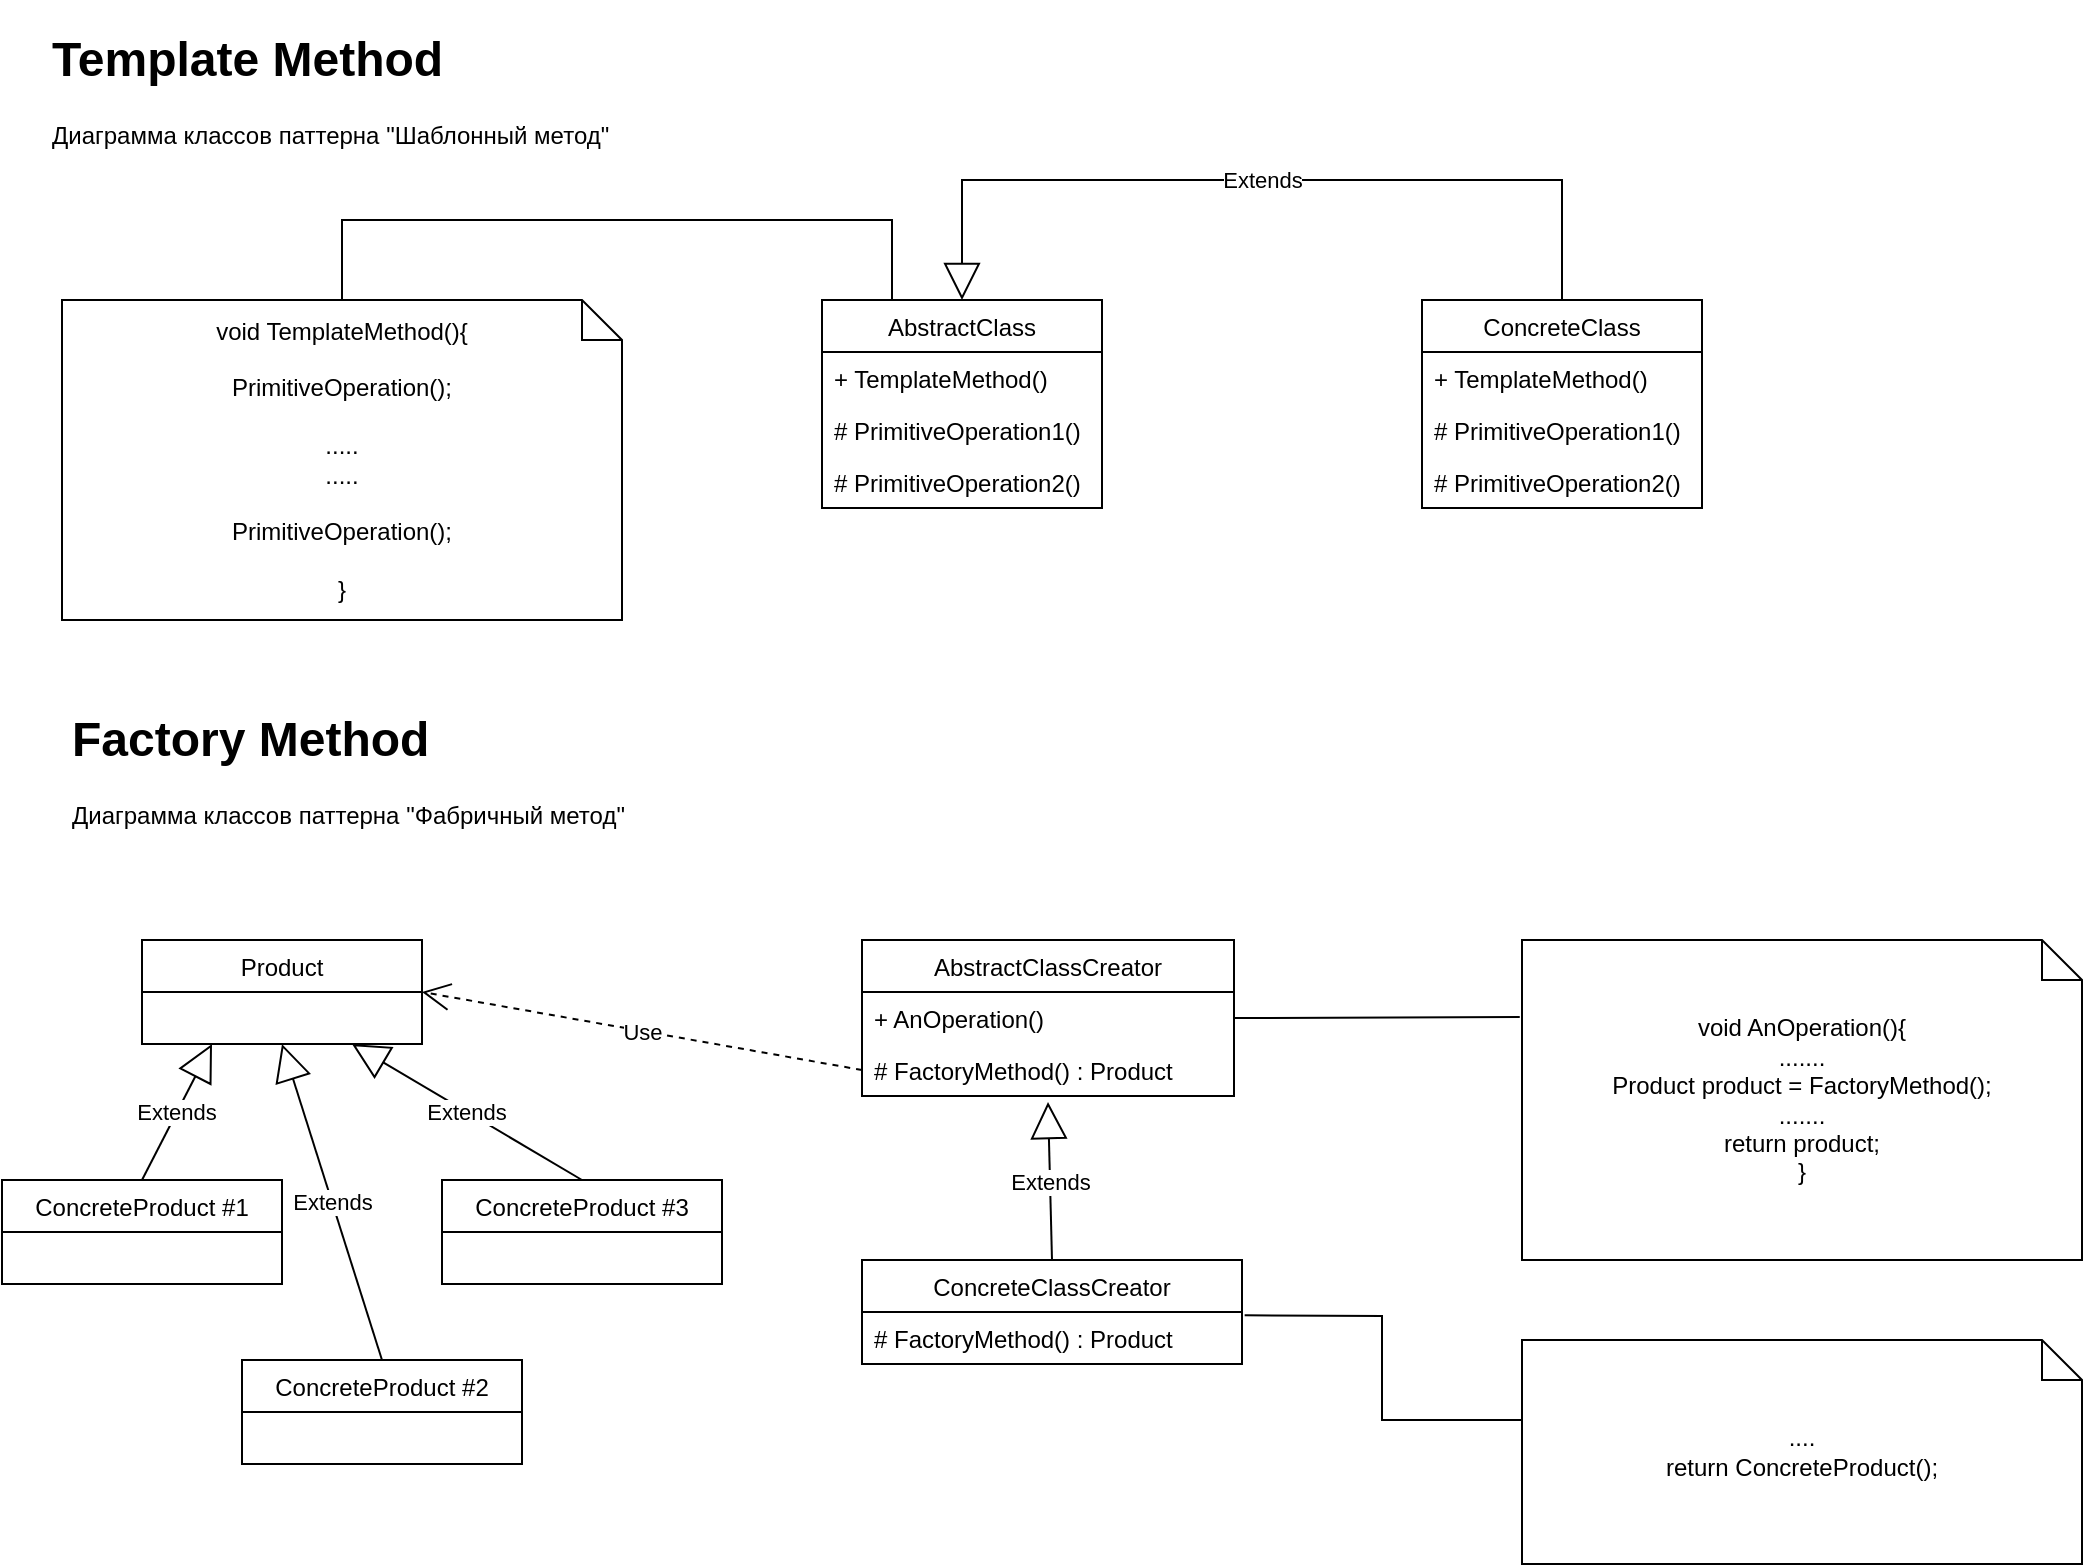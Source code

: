 <mxfile version="22.0.6" type="device">
  <diagram id="3BfWdyxs2ekjaREb4EZb" name="Страница 1">
    <mxGraphModel dx="1002" dy="567" grid="1" gridSize="10" guides="1" tooltips="1" connect="1" arrows="1" fold="1" page="1" pageScale="1" pageWidth="1169" pageHeight="827" math="0" shadow="0">
      <root>
        <mxCell id="0" />
        <mxCell id="1" parent="0" />
        <mxCell id="y2BS_3oHQd-WPR089kLP-1" value="&lt;h1&gt;Template Method&lt;/h1&gt;&lt;p&gt;Диаграмма классов паттерна &quot;Шаблонный метод&quot;&lt;/p&gt;" style="text;html=1;strokeColor=none;fillColor=none;spacing=5;spacingTop=-20;whiteSpace=wrap;overflow=hidden;rounded=0;" parent="1" vertex="1">
          <mxGeometry x="30" y="20" width="290" height="70" as="geometry" />
        </mxCell>
        <mxCell id="y2BS_3oHQd-WPR089kLP-6" value="AbstractClass" style="swimlane;fontStyle=0;childLayout=stackLayout;horizontal=1;startSize=26;fillColor=none;horizontalStack=0;resizeParent=1;resizeParentMax=0;resizeLast=0;collapsible=1;marginBottom=0;" parent="1" vertex="1">
          <mxGeometry x="420" y="160" width="140" height="104" as="geometry" />
        </mxCell>
        <mxCell id="y2BS_3oHQd-WPR089kLP-7" value="+ TemplateMethod()" style="text;strokeColor=none;fillColor=none;align=left;verticalAlign=top;spacingLeft=4;spacingRight=4;overflow=hidden;rotatable=0;points=[[0,0.5],[1,0.5]];portConstraint=eastwest;" parent="y2BS_3oHQd-WPR089kLP-6" vertex="1">
          <mxGeometry y="26" width="140" height="26" as="geometry" />
        </mxCell>
        <mxCell id="y2BS_3oHQd-WPR089kLP-8" value="# PrimitiveOperation1()" style="text;strokeColor=none;fillColor=none;align=left;verticalAlign=top;spacingLeft=4;spacingRight=4;overflow=hidden;rotatable=0;points=[[0,0.5],[1,0.5]];portConstraint=eastwest;" parent="y2BS_3oHQd-WPR089kLP-6" vertex="1">
          <mxGeometry y="52" width="140" height="26" as="geometry" />
        </mxCell>
        <mxCell id="y2BS_3oHQd-WPR089kLP-9" value="# PrimitiveOperation2()" style="text;strokeColor=none;fillColor=none;align=left;verticalAlign=top;spacingLeft=4;spacingRight=4;overflow=hidden;rotatable=0;points=[[0,0.5],[1,0.5]];portConstraint=eastwest;" parent="y2BS_3oHQd-WPR089kLP-6" vertex="1">
          <mxGeometry y="78" width="140" height="26" as="geometry" />
        </mxCell>
        <mxCell id="y2BS_3oHQd-WPR089kLP-10" value="ConcreteClass" style="swimlane;fontStyle=0;childLayout=stackLayout;horizontal=1;startSize=26;fillColor=none;horizontalStack=0;resizeParent=1;resizeParentMax=0;resizeLast=0;collapsible=1;marginBottom=0;" parent="1" vertex="1">
          <mxGeometry x="720" y="160" width="140" height="104" as="geometry" />
        </mxCell>
        <mxCell id="y2BS_3oHQd-WPR089kLP-11" value="+ TemplateMethod()" style="text;strokeColor=none;fillColor=none;align=left;verticalAlign=top;spacingLeft=4;spacingRight=4;overflow=hidden;rotatable=0;points=[[0,0.5],[1,0.5]];portConstraint=eastwest;" parent="y2BS_3oHQd-WPR089kLP-10" vertex="1">
          <mxGeometry y="26" width="140" height="26" as="geometry" />
        </mxCell>
        <mxCell id="y2BS_3oHQd-WPR089kLP-12" value="# PrimitiveOperation1()" style="text;strokeColor=none;fillColor=none;align=left;verticalAlign=top;spacingLeft=4;spacingRight=4;overflow=hidden;rotatable=0;points=[[0,0.5],[1,0.5]];portConstraint=eastwest;" parent="y2BS_3oHQd-WPR089kLP-10" vertex="1">
          <mxGeometry y="52" width="140" height="26" as="geometry" />
        </mxCell>
        <mxCell id="y2BS_3oHQd-WPR089kLP-13" value="# PrimitiveOperation2()" style="text;strokeColor=none;fillColor=none;align=left;verticalAlign=top;spacingLeft=4;spacingRight=4;overflow=hidden;rotatable=0;points=[[0,0.5],[1,0.5]];portConstraint=eastwest;" parent="y2BS_3oHQd-WPR089kLP-10" vertex="1">
          <mxGeometry y="78" width="140" height="26" as="geometry" />
        </mxCell>
        <mxCell id="y2BS_3oHQd-WPR089kLP-14" value="Extends" style="endArrow=block;endSize=16;endFill=0;html=1;rounded=0;exitX=0.5;exitY=0;exitDx=0;exitDy=0;entryX=0.5;entryY=0;entryDx=0;entryDy=0;" parent="1" source="y2BS_3oHQd-WPR089kLP-10" target="y2BS_3oHQd-WPR089kLP-6" edge="1">
          <mxGeometry width="160" relative="1" as="geometry">
            <mxPoint x="610" y="100" as="sourcePoint" />
            <mxPoint x="570" y="40" as="targetPoint" />
            <Array as="points">
              <mxPoint x="790" y="100" />
              <mxPoint x="490" y="100" />
            </Array>
          </mxGeometry>
        </mxCell>
        <mxCell id="y2BS_3oHQd-WPR089kLP-15" value="void TemplateMethod(){&lt;br&gt;&lt;br&gt;PrimitiveOperation();&lt;br&gt;&lt;br&gt;.....&lt;br&gt;.....&lt;br&gt;&lt;br&gt;PrimitiveOperation();&lt;br&gt;&lt;br&gt;}" style="shape=note;size=20;whiteSpace=wrap;html=1;" parent="1" vertex="1">
          <mxGeometry x="40" y="160" width="280" height="160" as="geometry" />
        </mxCell>
        <mxCell id="y2BS_3oHQd-WPR089kLP-17" value="" style="endArrow=none;html=1;rounded=0;exitX=0.5;exitY=0;exitDx=0;exitDy=0;exitPerimeter=0;entryX=0.25;entryY=0;entryDx=0;entryDy=0;" parent="1" source="y2BS_3oHQd-WPR089kLP-15" target="y2BS_3oHQd-WPR089kLP-6" edge="1">
          <mxGeometry relative="1" as="geometry">
            <mxPoint x="250" y="330" as="sourcePoint" />
            <mxPoint x="410" y="330" as="targetPoint" />
            <Array as="points">
              <mxPoint x="180" y="120" />
              <mxPoint x="455" y="120" />
            </Array>
          </mxGeometry>
        </mxCell>
        <mxCell id="y2BS_3oHQd-WPR089kLP-18" value="&lt;h1&gt;Factory Method&lt;/h1&gt;&lt;p&gt;Диаграмма классов паттерна &quot;Фабричный метод&quot;&lt;/p&gt;" style="text;html=1;strokeColor=none;fillColor=none;spacing=5;spacingTop=-20;whiteSpace=wrap;overflow=hidden;rounded=0;" parent="1" vertex="1">
          <mxGeometry x="40" y="360" width="290" height="70" as="geometry" />
        </mxCell>
        <mxCell id="y2BS_3oHQd-WPR089kLP-19" value="AbstractClassCreator" style="swimlane;fontStyle=0;childLayout=stackLayout;horizontal=1;startSize=26;fillColor=none;horizontalStack=0;resizeParent=1;resizeParentMax=0;resizeLast=0;collapsible=1;marginBottom=0;" parent="1" vertex="1">
          <mxGeometry x="440" y="480" width="186" height="78" as="geometry" />
        </mxCell>
        <mxCell id="y2BS_3oHQd-WPR089kLP-20" value="+ AnOperation()" style="text;strokeColor=none;fillColor=none;align=left;verticalAlign=top;spacingLeft=4;spacingRight=4;overflow=hidden;rotatable=0;points=[[0,0.5],[1,0.5]];portConstraint=eastwest;" parent="y2BS_3oHQd-WPR089kLP-19" vertex="1">
          <mxGeometry y="26" width="186" height="26" as="geometry" />
        </mxCell>
        <mxCell id="y2BS_3oHQd-WPR089kLP-22" value="# FactoryMethod() : Product" style="text;strokeColor=none;fillColor=none;align=left;verticalAlign=top;spacingLeft=4;spacingRight=4;overflow=hidden;rotatable=0;points=[[0,0.5],[1,0.5]];portConstraint=eastwest;" parent="y2BS_3oHQd-WPR089kLP-19" vertex="1">
          <mxGeometry y="52" width="186" height="26" as="geometry" />
        </mxCell>
        <mxCell id="y2BS_3oHQd-WPR089kLP-23" value="Product" style="swimlane;fontStyle=0;childLayout=stackLayout;horizontal=1;startSize=26;fillColor=none;horizontalStack=0;resizeParent=1;resizeParentMax=0;resizeLast=0;collapsible=1;marginBottom=0;" parent="1" vertex="1">
          <mxGeometry x="80" y="480" width="140" height="52" as="geometry" />
        </mxCell>
        <mxCell id="y2BS_3oHQd-WPR089kLP-27" value="ConcreteProduct #1" style="swimlane;fontStyle=0;childLayout=stackLayout;horizontal=1;startSize=26;fillColor=none;horizontalStack=0;resizeParent=1;resizeParentMax=0;resizeLast=0;collapsible=1;marginBottom=0;" parent="1" vertex="1">
          <mxGeometry x="10" y="600" width="140" height="52" as="geometry" />
        </mxCell>
        <mxCell id="y2BS_3oHQd-WPR089kLP-28" value="ConcreteProduct #2" style="swimlane;fontStyle=0;childLayout=stackLayout;horizontal=1;startSize=26;fillColor=none;horizontalStack=0;resizeParent=1;resizeParentMax=0;resizeLast=0;collapsible=1;marginBottom=0;" parent="1" vertex="1">
          <mxGeometry x="130" y="690" width="140" height="52" as="geometry" />
        </mxCell>
        <mxCell id="y2BS_3oHQd-WPR089kLP-29" value="ConcreteProduct #3" style="swimlane;fontStyle=0;childLayout=stackLayout;horizontal=1;startSize=26;fillColor=none;horizontalStack=0;resizeParent=1;resizeParentMax=0;resizeLast=0;collapsible=1;marginBottom=0;" parent="1" vertex="1">
          <mxGeometry x="230" y="600" width="140" height="52" as="geometry" />
        </mxCell>
        <mxCell id="y2BS_3oHQd-WPR089kLP-30" value="Extends" style="endArrow=block;endSize=16;endFill=0;html=1;rounded=0;exitX=0.5;exitY=0;exitDx=0;exitDy=0;entryX=0.25;entryY=1;entryDx=0;entryDy=0;" parent="1" source="y2BS_3oHQd-WPR089kLP-27" target="y2BS_3oHQd-WPR089kLP-23" edge="1">
          <mxGeometry width="160" relative="1" as="geometry">
            <mxPoint x="830" y="420" as="sourcePoint" />
            <mxPoint x="990" y="420" as="targetPoint" />
          </mxGeometry>
        </mxCell>
        <mxCell id="y2BS_3oHQd-WPR089kLP-31" value="Extends" style="endArrow=block;endSize=16;endFill=0;html=1;rounded=0;exitX=0.5;exitY=0;exitDx=0;exitDy=0;entryX=0.5;entryY=1;entryDx=0;entryDy=0;" parent="1" source="y2BS_3oHQd-WPR089kLP-28" target="y2BS_3oHQd-WPR089kLP-23" edge="1">
          <mxGeometry width="160" relative="1" as="geometry">
            <mxPoint x="840.0" y="479.17" as="sourcePoint" />
            <mxPoint x="1000" y="479.17" as="targetPoint" />
          </mxGeometry>
        </mxCell>
        <mxCell id="y2BS_3oHQd-WPR089kLP-32" value="Extends" style="endArrow=block;endSize=16;endFill=0;html=1;rounded=0;exitX=0.5;exitY=0;exitDx=0;exitDy=0;entryX=0.75;entryY=1;entryDx=0;entryDy=0;" parent="1" source="y2BS_3oHQd-WPR089kLP-29" target="y2BS_3oHQd-WPR089kLP-23" edge="1">
          <mxGeometry width="160" relative="1" as="geometry">
            <mxPoint x="850.0" y="520" as="sourcePoint" />
            <mxPoint x="1010" y="520" as="targetPoint" />
          </mxGeometry>
        </mxCell>
        <mxCell id="y2BS_3oHQd-WPR089kLP-33" value="Use" style="endArrow=open;endSize=12;dashed=1;html=1;rounded=0;exitX=0;exitY=0.5;exitDx=0;exitDy=0;entryX=1;entryY=0.5;entryDx=0;entryDy=0;" parent="1" source="y2BS_3oHQd-WPR089kLP-22" target="y2BS_3oHQd-WPR089kLP-23" edge="1">
          <mxGeometry width="160" relative="1" as="geometry">
            <mxPoint x="590" y="670" as="sourcePoint" />
            <mxPoint x="750" y="670" as="targetPoint" />
          </mxGeometry>
        </mxCell>
        <mxCell id="y2BS_3oHQd-WPR089kLP-34" value="void AnOperation(){&lt;br&gt;.......&lt;br&gt;Product product = FactoryMethod();&lt;br&gt;.......&lt;br&gt;return product;&lt;br&gt;}" style="shape=note;size=20;whiteSpace=wrap;html=1;" parent="1" vertex="1">
          <mxGeometry x="770" y="480" width="280" height="160" as="geometry" />
        </mxCell>
        <mxCell id="y2BS_3oHQd-WPR089kLP-36" value="" style="endArrow=none;html=1;rounded=0;exitX=1;exitY=0.5;exitDx=0;exitDy=0;entryX=-0.004;entryY=0.241;entryDx=0;entryDy=0;entryPerimeter=0;" parent="1" source="y2BS_3oHQd-WPR089kLP-20" target="y2BS_3oHQd-WPR089kLP-34" edge="1">
          <mxGeometry relative="1" as="geometry">
            <mxPoint x="640" y="430" as="sourcePoint" />
            <mxPoint x="800" y="430" as="targetPoint" />
          </mxGeometry>
        </mxCell>
        <mxCell id="y2BS_3oHQd-WPR089kLP-37" value="ConcreteClassCreator" style="swimlane;fontStyle=0;childLayout=stackLayout;horizontal=1;startSize=26;fillColor=none;horizontalStack=0;resizeParent=1;resizeParentMax=0;resizeLast=0;collapsible=1;marginBottom=0;" parent="1" vertex="1">
          <mxGeometry x="440" y="640" width="190" height="52" as="geometry" />
        </mxCell>
        <mxCell id="y2BS_3oHQd-WPR089kLP-38" value="# FactoryMethod() : Product" style="text;strokeColor=none;fillColor=none;align=left;verticalAlign=top;spacingLeft=4;spacingRight=4;overflow=hidden;rotatable=0;points=[[0,0.5],[1,0.5]];portConstraint=eastwest;" parent="y2BS_3oHQd-WPR089kLP-37" vertex="1">
          <mxGeometry y="26" width="190" height="26" as="geometry" />
        </mxCell>
        <mxCell id="y2BS_3oHQd-WPR089kLP-41" value="Extends" style="endArrow=block;endSize=16;endFill=0;html=1;rounded=0;exitX=0.5;exitY=0;exitDx=0;exitDy=0;entryX=0.5;entryY=1.115;entryDx=0;entryDy=0;entryPerimeter=0;" parent="1" source="y2BS_3oHQd-WPR089kLP-37" target="y2BS_3oHQd-WPR089kLP-22" edge="1">
          <mxGeometry width="160" relative="1" as="geometry">
            <mxPoint x="720" y="680" as="sourcePoint" />
            <mxPoint x="880" y="680" as="targetPoint" />
          </mxGeometry>
        </mxCell>
        <mxCell id="y2BS_3oHQd-WPR089kLP-42" value="....&lt;br&gt;return ConcreteProduct();" style="shape=note;size=20;whiteSpace=wrap;html=1;" parent="1" vertex="1">
          <mxGeometry x="770" y="680" width="280" height="112" as="geometry" />
        </mxCell>
        <mxCell id="y2BS_3oHQd-WPR089kLP-43" value="" style="endArrow=none;html=1;rounded=0;exitX=1.007;exitY=0.064;exitDx=0;exitDy=0;exitPerimeter=0;entryX=0;entryY=0.357;entryDx=0;entryDy=0;entryPerimeter=0;" parent="1" source="y2BS_3oHQd-WPR089kLP-38" target="y2BS_3oHQd-WPR089kLP-42" edge="1">
          <mxGeometry relative="1" as="geometry">
            <mxPoint x="620" y="750" as="sourcePoint" />
            <mxPoint x="780" y="750" as="targetPoint" />
            <Array as="points">
              <mxPoint x="700" y="668" />
              <mxPoint x="700" y="720" />
            </Array>
          </mxGeometry>
        </mxCell>
      </root>
    </mxGraphModel>
  </diagram>
</mxfile>
